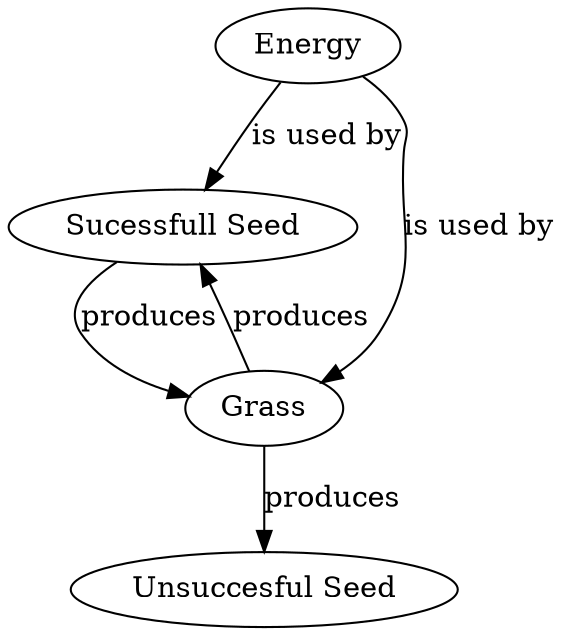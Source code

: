 digraph 
  {
    "Sucessfull Seed" -> "Grass" [ label = "produces"   ];
    "Energy" -> "Sucessfull Seed" [ label = "is used by" ];
    "Grass" -> "Sucessfull Seed" [ label = "produces"   ];
    "Grass" -> "Unsuccesful Seed" [ label = "produces"   ];
    "Energy" -> "Grass"  [ label = "is used by" ];
  }
